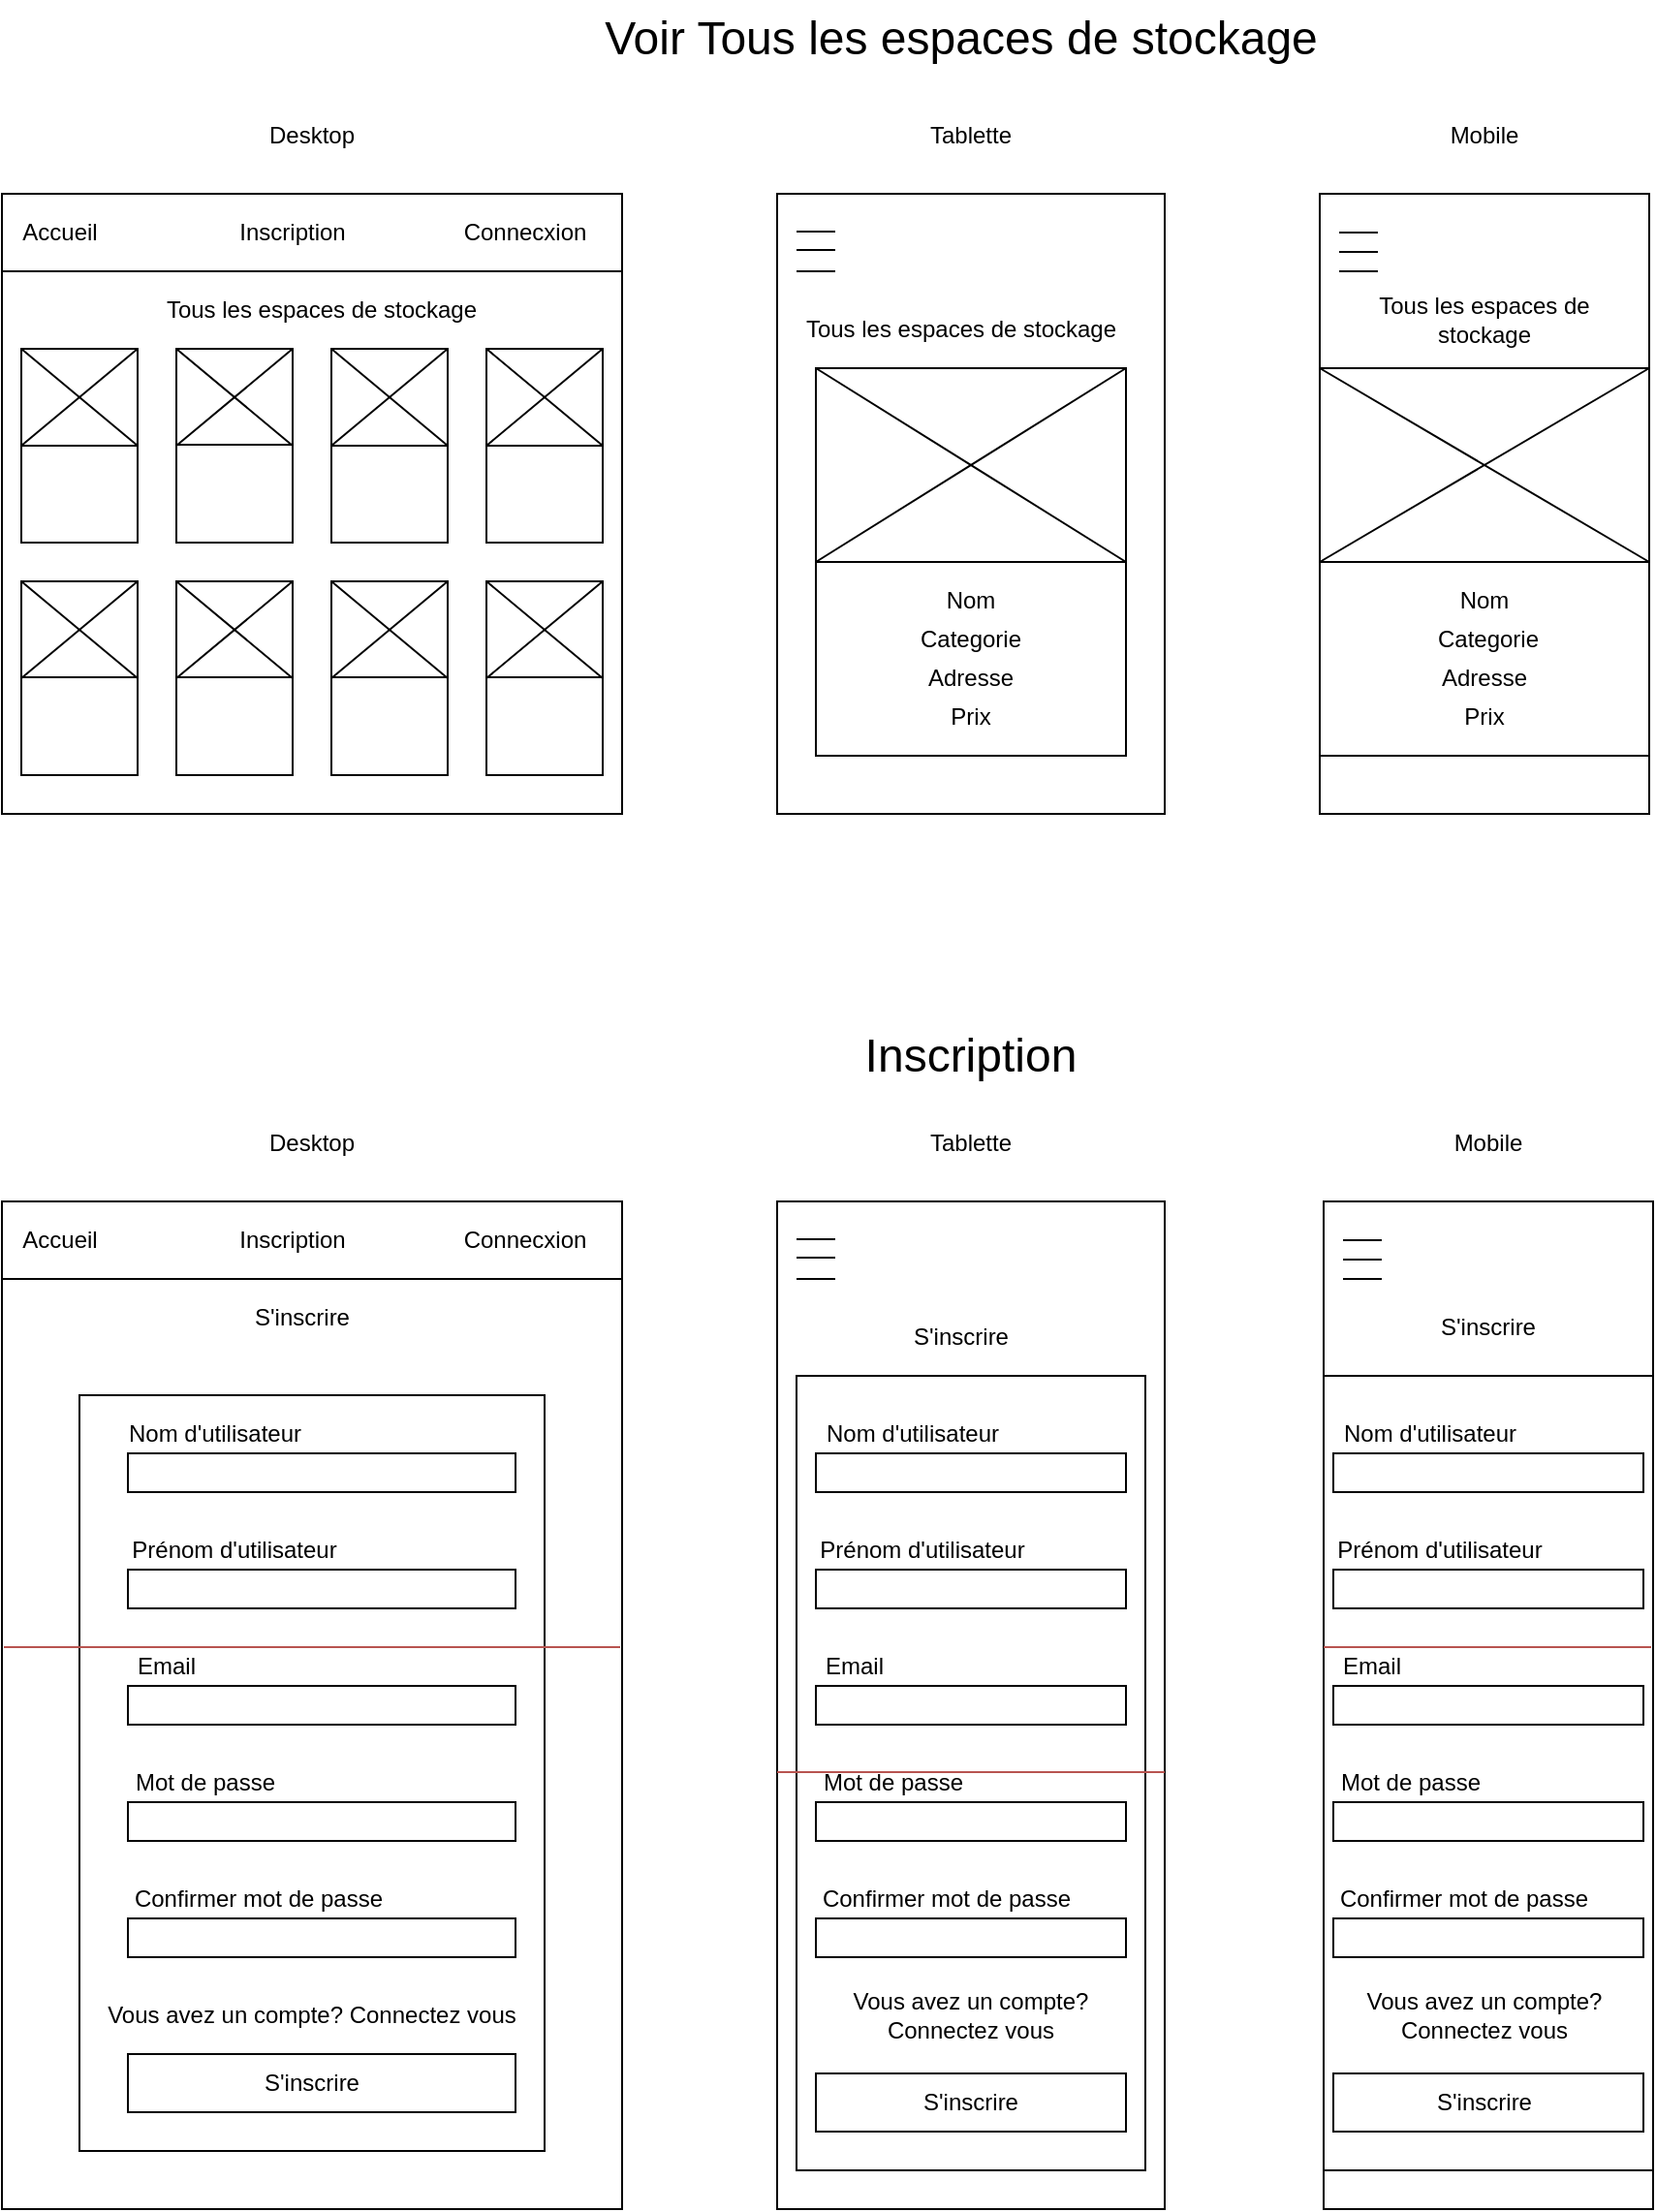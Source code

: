 <mxfile version="14.9.7" type="device"><diagram id="ITfgVAx5Jw8oI-rubMwz" name="Page-1"><mxGraphModel dx="1038" dy="579" grid="1" gridSize="10" guides="1" tooltips="1" connect="1" arrows="1" fold="1" page="1" pageScale="1" pageWidth="827" pageHeight="1169" math="0" shadow="0"><root><mxCell id="0"/><mxCell id="1" parent="0"/><mxCell id="cRR4_ABR_BJbogxCk9m0-15" value="&lt;font style=&quot;font-size: 24px&quot;&gt;Voir Tous les espaces de stockage&lt;/font&gt;" style="text;html=1;strokeColor=none;fillColor=none;align=center;verticalAlign=middle;whiteSpace=wrap;rounded=0;" parent="1" vertex="1"><mxGeometry x="310" y="20" width="450" height="40" as="geometry"/></mxCell><mxCell id="925eQyZt4iLvhRLu9Xix-1" value="" style="whiteSpace=wrap;html=1;aspect=fixed;" parent="1" vertex="1"><mxGeometry x="40" y="120" width="320" height="320" as="geometry"/></mxCell><mxCell id="925eQyZt4iLvhRLu9Xix-2" value="" style="rounded=0;whiteSpace=wrap;html=1;" parent="1" vertex="1"><mxGeometry x="40" y="120" width="320" height="40" as="geometry"/></mxCell><mxCell id="925eQyZt4iLvhRLu9Xix-3" value="Accueil" style="text;html=1;strokeColor=none;fillColor=none;align=center;verticalAlign=middle;whiteSpace=wrap;rounded=0;" parent="1" vertex="1"><mxGeometry x="50" y="130" width="40" height="20" as="geometry"/></mxCell><mxCell id="925eQyZt4iLvhRLu9Xix-4" value="Inscription" style="text;html=1;strokeColor=none;fillColor=none;align=center;verticalAlign=middle;whiteSpace=wrap;rounded=0;" parent="1" vertex="1"><mxGeometry x="170" y="130" width="40" height="20" as="geometry"/></mxCell><mxCell id="925eQyZt4iLvhRLu9Xix-5" value="Connecxion" style="text;html=1;strokeColor=none;fillColor=none;align=center;verticalAlign=middle;whiteSpace=wrap;rounded=0;" parent="1" vertex="1"><mxGeometry x="290" y="130" width="40" height="20" as="geometry"/></mxCell><mxCell id="925eQyZt4iLvhRLu9Xix-6" style="edgeStyle=orthogonalEdgeStyle;rounded=0;orthogonalLoop=1;jettySize=auto;html=1;exitX=0.5;exitY=1;exitDx=0;exitDy=0;" parent="1" source="925eQyZt4iLvhRLu9Xix-4" target="925eQyZt4iLvhRLu9Xix-4" edge="1"><mxGeometry relative="1" as="geometry"/></mxCell><mxCell id="925eQyZt4iLvhRLu9Xix-8" value="" style="rounded=0;whiteSpace=wrap;html=1;" parent="1" vertex="1"><mxGeometry x="50" y="200" width="60" height="100" as="geometry"/></mxCell><mxCell id="925eQyZt4iLvhRLu9Xix-9" value="" style="rounded=0;whiteSpace=wrap;html=1;" parent="1" vertex="1"><mxGeometry x="130" y="200" width="60" height="100" as="geometry"/></mxCell><mxCell id="925eQyZt4iLvhRLu9Xix-10" value="" style="rounded=0;whiteSpace=wrap;html=1;" parent="1" vertex="1"><mxGeometry x="210" y="200" width="60" height="100" as="geometry"/></mxCell><mxCell id="925eQyZt4iLvhRLu9Xix-11" value="" style="rounded=0;whiteSpace=wrap;html=1;" parent="1" vertex="1"><mxGeometry x="290" y="200" width="60" height="100" as="geometry"/></mxCell><mxCell id="925eQyZt4iLvhRLu9Xix-12" value="" style="rounded=0;whiteSpace=wrap;html=1;" parent="1" vertex="1"><mxGeometry x="130" y="320" width="60" height="100" as="geometry"/></mxCell><mxCell id="925eQyZt4iLvhRLu9Xix-13" value="" style="rounded=0;whiteSpace=wrap;html=1;" parent="1" vertex="1"><mxGeometry x="210" y="320" width="60" height="100" as="geometry"/></mxCell><mxCell id="925eQyZt4iLvhRLu9Xix-14" value="" style="rounded=0;whiteSpace=wrap;html=1;" parent="1" vertex="1"><mxGeometry x="290" y="320" width="60" height="100" as="geometry"/></mxCell><mxCell id="925eQyZt4iLvhRLu9Xix-15" value="" style="rounded=0;whiteSpace=wrap;html=1;" parent="1" vertex="1"><mxGeometry x="50" y="320" width="60" height="100" as="geometry"/></mxCell><mxCell id="925eQyZt4iLvhRLu9Xix-16" value="Tous les espaces de stockage" style="text;html=1;strokeColor=none;fillColor=none;align=center;verticalAlign=middle;whiteSpace=wrap;rounded=0;" parent="1" vertex="1"><mxGeometry x="120" y="170" width="170" height="20" as="geometry"/></mxCell><mxCell id="925eQyZt4iLvhRLu9Xix-17" value="" style="endArrow=none;html=1;entryX=0;entryY=0.5;entryDx=0;entryDy=0;exitX=1;exitY=0.5;exitDx=0;exitDy=0;" parent="1" source="925eQyZt4iLvhRLu9Xix-8" target="925eQyZt4iLvhRLu9Xix-8" edge="1"><mxGeometry width="50" height="50" relative="1" as="geometry"><mxPoint x="540" y="290" as="sourcePoint"/><mxPoint x="590" y="240" as="targetPoint"/></mxGeometry></mxCell><mxCell id="925eQyZt4iLvhRLu9Xix-19" value="" style="endArrow=none;html=1;entryX=0;entryY=0.5;entryDx=0;entryDy=0;exitX=1;exitY=0.5;exitDx=0;exitDy=0;" parent="1" edge="1"><mxGeometry width="50" height="50" relative="1" as="geometry"><mxPoint x="190" y="249.5" as="sourcePoint"/><mxPoint x="130" y="249.5" as="targetPoint"/></mxGeometry></mxCell><mxCell id="925eQyZt4iLvhRLu9Xix-20" value="" style="endArrow=none;html=1;entryX=0;entryY=0.5;entryDx=0;entryDy=0;exitX=1;exitY=0.5;exitDx=0;exitDy=0;" parent="1" edge="1"><mxGeometry width="50" height="50" relative="1" as="geometry"><mxPoint x="270" y="250" as="sourcePoint"/><mxPoint x="210" y="250" as="targetPoint"/><Array as="points"><mxPoint x="240" y="250"/></Array></mxGeometry></mxCell><mxCell id="925eQyZt4iLvhRLu9Xix-21" value="" style="endArrow=none;html=1;entryX=0;entryY=0.5;entryDx=0;entryDy=0;exitX=1;exitY=0.5;exitDx=0;exitDy=0;" parent="1" edge="1"><mxGeometry width="50" height="50" relative="1" as="geometry"><mxPoint x="350" y="250" as="sourcePoint"/><mxPoint x="290" y="250" as="targetPoint"/></mxGeometry></mxCell><mxCell id="925eQyZt4iLvhRLu9Xix-22" value="" style="endArrow=none;html=1;entryX=0;entryY=0.5;entryDx=0;entryDy=0;exitX=1;exitY=0.5;exitDx=0;exitDy=0;" parent="1" edge="1"><mxGeometry width="50" height="50" relative="1" as="geometry"><mxPoint x="110" y="369.5" as="sourcePoint"/><mxPoint x="50" y="369.5" as="targetPoint"/></mxGeometry></mxCell><mxCell id="925eQyZt4iLvhRLu9Xix-23" value="" style="endArrow=none;html=1;entryX=0;entryY=0.5;entryDx=0;entryDy=0;exitX=1;exitY=0.5;exitDx=0;exitDy=0;" parent="1" edge="1"><mxGeometry width="50" height="50" relative="1" as="geometry"><mxPoint x="270" y="369.5" as="sourcePoint"/><mxPoint x="210" y="369.5" as="targetPoint"/></mxGeometry></mxCell><mxCell id="925eQyZt4iLvhRLu9Xix-24" value="" style="endArrow=none;html=1;entryX=0;entryY=0.5;entryDx=0;entryDy=0;exitX=1;exitY=0.5;exitDx=0;exitDy=0;" parent="1" edge="1"><mxGeometry width="50" height="50" relative="1" as="geometry"><mxPoint x="190" y="369.5" as="sourcePoint"/><mxPoint x="130" y="369.5" as="targetPoint"/></mxGeometry></mxCell><mxCell id="925eQyZt4iLvhRLu9Xix-25" value="" style="endArrow=none;html=1;entryX=0;entryY=0.5;entryDx=0;entryDy=0;exitX=1;exitY=0.5;exitDx=0;exitDy=0;" parent="1" edge="1"><mxGeometry width="50" height="50" relative="1" as="geometry"><mxPoint x="350" y="369.5" as="sourcePoint"/><mxPoint x="290" y="369.5" as="targetPoint"/></mxGeometry></mxCell><mxCell id="925eQyZt4iLvhRLu9Xix-26" value="" style="endArrow=none;html=1;entryX=0;entryY=0;entryDx=0;entryDy=0;exitX=1;exitY=0.5;exitDx=0;exitDy=0;" parent="1" source="925eQyZt4iLvhRLu9Xix-8" target="925eQyZt4iLvhRLu9Xix-8" edge="1"><mxGeometry width="50" height="50" relative="1" as="geometry"><mxPoint x="540" y="290" as="sourcePoint"/><mxPoint x="590" y="240" as="targetPoint"/></mxGeometry></mxCell><mxCell id="925eQyZt4iLvhRLu9Xix-27" value="" style="endArrow=none;html=1;entryX=0;entryY=0;entryDx=0;entryDy=0;exitX=1;exitY=0.5;exitDx=0;exitDy=0;" parent="1" edge="1"><mxGeometry width="50" height="50" relative="1" as="geometry"><mxPoint x="110" y="370" as="sourcePoint"/><mxPoint x="50" y="320" as="targetPoint"/></mxGeometry></mxCell><mxCell id="925eQyZt4iLvhRLu9Xix-28" value="" style="endArrow=none;html=1;entryX=0;entryY=0;entryDx=0;entryDy=0;exitX=1;exitY=0.5;exitDx=0;exitDy=0;" parent="1" edge="1"><mxGeometry width="50" height="50" relative="1" as="geometry"><mxPoint x="190" y="370" as="sourcePoint"/><mxPoint x="130" y="320" as="targetPoint"/></mxGeometry></mxCell><mxCell id="925eQyZt4iLvhRLu9Xix-29" value="" style="endArrow=none;html=1;entryX=0;entryY=0;entryDx=0;entryDy=0;exitX=1;exitY=0.5;exitDx=0;exitDy=0;" parent="1" edge="1"><mxGeometry width="50" height="50" relative="1" as="geometry"><mxPoint x="270" y="370" as="sourcePoint"/><mxPoint x="210" y="320" as="targetPoint"/></mxGeometry></mxCell><mxCell id="925eQyZt4iLvhRLu9Xix-30" value="" style="endArrow=none;html=1;entryX=0;entryY=0;entryDx=0;entryDy=0;exitX=1;exitY=0.5;exitDx=0;exitDy=0;" parent="1" edge="1"><mxGeometry width="50" height="50" relative="1" as="geometry"><mxPoint x="350" y="370" as="sourcePoint"/><mxPoint x="290" y="320" as="targetPoint"/></mxGeometry></mxCell><mxCell id="925eQyZt4iLvhRLu9Xix-31" value="" style="endArrow=none;html=1;entryX=0;entryY=0;entryDx=0;entryDy=0;exitX=1;exitY=0.5;exitDx=0;exitDy=0;" parent="1" edge="1"><mxGeometry width="50" height="50" relative="1" as="geometry"><mxPoint x="190" y="250" as="sourcePoint"/><mxPoint x="130" y="200" as="targetPoint"/></mxGeometry></mxCell><mxCell id="925eQyZt4iLvhRLu9Xix-32" value="" style="endArrow=none;html=1;entryX=0;entryY=0;entryDx=0;entryDy=0;exitX=1;exitY=0.5;exitDx=0;exitDy=0;" parent="1" edge="1"><mxGeometry width="50" height="50" relative="1" as="geometry"><mxPoint x="270" y="250" as="sourcePoint"/><mxPoint x="210" y="200" as="targetPoint"/></mxGeometry></mxCell><mxCell id="925eQyZt4iLvhRLu9Xix-33" value="" style="endArrow=none;html=1;entryX=0;entryY=0;entryDx=0;entryDy=0;exitX=1;exitY=0.5;exitDx=0;exitDy=0;" parent="1" edge="1"><mxGeometry width="50" height="50" relative="1" as="geometry"><mxPoint x="350" y="250" as="sourcePoint"/><mxPoint x="290" y="200" as="targetPoint"/></mxGeometry></mxCell><mxCell id="925eQyZt4iLvhRLu9Xix-35" value="" style="endArrow=none;html=1;" parent="1" edge="1"><mxGeometry width="50" height="50" relative="1" as="geometry"><mxPoint x="50" y="250" as="sourcePoint"/><mxPoint x="110" y="200" as="targetPoint"/></mxGeometry></mxCell><mxCell id="925eQyZt4iLvhRLu9Xix-36" value="" style="endArrow=none;html=1;" parent="1" edge="1"><mxGeometry width="50" height="50" relative="1" as="geometry"><mxPoint x="50" y="370" as="sourcePoint"/><mxPoint x="110" y="320" as="targetPoint"/></mxGeometry></mxCell><mxCell id="925eQyZt4iLvhRLu9Xix-37" value="" style="endArrow=none;html=1;" parent="1" edge="1"><mxGeometry width="50" height="50" relative="1" as="geometry"><mxPoint x="130" y="250" as="sourcePoint"/><mxPoint x="190" y="200" as="targetPoint"/></mxGeometry></mxCell><mxCell id="925eQyZt4iLvhRLu9Xix-38" value="" style="endArrow=none;html=1;" parent="1" edge="1"><mxGeometry width="50" height="50" relative="1" as="geometry"><mxPoint x="130" y="370" as="sourcePoint"/><mxPoint x="190" y="320" as="targetPoint"/></mxGeometry></mxCell><mxCell id="925eQyZt4iLvhRLu9Xix-39" value="" style="endArrow=none;html=1;" parent="1" edge="1"><mxGeometry width="50" height="50" relative="1" as="geometry"><mxPoint x="210" y="250" as="sourcePoint"/><mxPoint x="270" y="200" as="targetPoint"/></mxGeometry></mxCell><mxCell id="925eQyZt4iLvhRLu9Xix-40" value="" style="endArrow=none;html=1;" parent="1" edge="1"><mxGeometry width="50" height="50" relative="1" as="geometry"><mxPoint x="290" y="250" as="sourcePoint"/><mxPoint x="350" y="200" as="targetPoint"/></mxGeometry></mxCell><mxCell id="925eQyZt4iLvhRLu9Xix-41" value="" style="endArrow=none;html=1;" parent="1" edge="1"><mxGeometry width="50" height="50" relative="1" as="geometry"><mxPoint x="290" y="370" as="sourcePoint"/><mxPoint x="350" y="320" as="targetPoint"/></mxGeometry></mxCell><mxCell id="925eQyZt4iLvhRLu9Xix-42" value="" style="endArrow=none;html=1;" parent="1" edge="1"><mxGeometry width="50" height="50" relative="1" as="geometry"><mxPoint x="210" y="370" as="sourcePoint"/><mxPoint x="270" y="320" as="targetPoint"/></mxGeometry></mxCell><mxCell id="925eQyZt4iLvhRLu9Xix-44" value="" style="rounded=0;whiteSpace=wrap;html=1;" parent="1" vertex="1"><mxGeometry x="440" y="120" width="200" height="320" as="geometry"/></mxCell><mxCell id="925eQyZt4iLvhRLu9Xix-45" value="Tous les espaces de stockage" style="text;html=1;strokeColor=none;fillColor=none;align=center;verticalAlign=middle;whiteSpace=wrap;rounded=0;" parent="1" vertex="1"><mxGeometry x="450" y="180" width="170" height="20" as="geometry"/></mxCell><mxCell id="925eQyZt4iLvhRLu9Xix-47" value="" style="endArrow=none;html=1;" parent="1" edge="1"><mxGeometry width="50" height="50" relative="1" as="geometry"><mxPoint x="450" y="139.5" as="sourcePoint"/><mxPoint x="470" y="139.5" as="targetPoint"/></mxGeometry></mxCell><mxCell id="925eQyZt4iLvhRLu9Xix-48" value="" style="endArrow=none;html=1;" parent="1" edge="1"><mxGeometry width="50" height="50" relative="1" as="geometry"><mxPoint x="450" y="149" as="sourcePoint"/><mxPoint x="470" y="149" as="targetPoint"/></mxGeometry></mxCell><mxCell id="925eQyZt4iLvhRLu9Xix-49" value="" style="endArrow=none;html=1;" parent="1" edge="1"><mxGeometry width="50" height="50" relative="1" as="geometry"><mxPoint x="450" y="160" as="sourcePoint"/><mxPoint x="470" y="160" as="targetPoint"/></mxGeometry></mxCell><mxCell id="925eQyZt4iLvhRLu9Xix-50" value="" style="rounded=0;whiteSpace=wrap;html=1;" parent="1" vertex="1"><mxGeometry x="460" y="210" width="160" height="200" as="geometry"/></mxCell><mxCell id="925eQyZt4iLvhRLu9Xix-51" value="" style="endArrow=none;html=1;exitX=0;exitY=0.5;exitDx=0;exitDy=0;entryX=1;entryY=0.5;entryDx=0;entryDy=0;" parent="1" source="925eQyZt4iLvhRLu9Xix-50" target="925eQyZt4iLvhRLu9Xix-50" edge="1"><mxGeometry width="50" height="50" relative="1" as="geometry"><mxPoint x="540" y="290" as="sourcePoint"/><mxPoint x="590" y="240" as="targetPoint"/></mxGeometry></mxCell><mxCell id="925eQyZt4iLvhRLu9Xix-52" value="" style="endArrow=none;html=1;exitX=0;exitY=0.5;exitDx=0;exitDy=0;entryX=1;entryY=0;entryDx=0;entryDy=0;" parent="1" source="925eQyZt4iLvhRLu9Xix-50" target="925eQyZt4iLvhRLu9Xix-50" edge="1"><mxGeometry width="50" height="50" relative="1" as="geometry"><mxPoint x="470" y="320" as="sourcePoint"/><mxPoint x="630" y="320" as="targetPoint"/></mxGeometry></mxCell><mxCell id="925eQyZt4iLvhRLu9Xix-53" value="" style="endArrow=none;html=1;entryX=0;entryY=0;entryDx=0;entryDy=0;" parent="1" target="925eQyZt4iLvhRLu9Xix-50" edge="1"><mxGeometry width="50" height="50" relative="1" as="geometry"><mxPoint x="620" y="310" as="sourcePoint"/><mxPoint x="630" y="220" as="targetPoint"/></mxGeometry></mxCell><mxCell id="925eQyZt4iLvhRLu9Xix-64" value="" style="rounded=0;whiteSpace=wrap;html=1;" parent="1" vertex="1"><mxGeometry x="720" y="120" width="170" height="320" as="geometry"/></mxCell><mxCell id="925eQyZt4iLvhRLu9Xix-65" value="" style="endArrow=none;html=1;" parent="1" edge="1"><mxGeometry width="50" height="50" relative="1" as="geometry"><mxPoint x="730" y="140" as="sourcePoint"/><mxPoint x="750" y="140" as="targetPoint"/></mxGeometry></mxCell><mxCell id="925eQyZt4iLvhRLu9Xix-66" value="" style="endArrow=none;html=1;" parent="1" edge="1"><mxGeometry width="50" height="50" relative="1" as="geometry"><mxPoint x="730" y="150" as="sourcePoint"/><mxPoint x="750" y="150" as="targetPoint"/></mxGeometry></mxCell><mxCell id="925eQyZt4iLvhRLu9Xix-67" value="" style="endArrow=none;html=1;" parent="1" edge="1"><mxGeometry width="50" height="50" relative="1" as="geometry"><mxPoint x="730" y="160" as="sourcePoint"/><mxPoint x="750" y="160" as="targetPoint"/></mxGeometry></mxCell><mxCell id="925eQyZt4iLvhRLu9Xix-68" value="Tous les espaces de stockage" style="text;html=1;strokeColor=none;fillColor=none;align=center;verticalAlign=middle;whiteSpace=wrap;rounded=0;" parent="1" vertex="1"><mxGeometry x="735" y="175" width="140" height="20" as="geometry"/></mxCell><mxCell id="925eQyZt4iLvhRLu9Xix-69" value="" style="rounded=0;whiteSpace=wrap;html=1;" parent="1" vertex="1"><mxGeometry x="720" y="210" width="170" height="200" as="geometry"/></mxCell><mxCell id="925eQyZt4iLvhRLu9Xix-70" value="" style="endArrow=none;html=1;entryX=0;entryY=0.5;entryDx=0;entryDy=0;exitX=1;exitY=0.5;exitDx=0;exitDy=0;" parent="1" source="925eQyZt4iLvhRLu9Xix-69" target="925eQyZt4iLvhRLu9Xix-69" edge="1"><mxGeometry width="50" height="50" relative="1" as="geometry"><mxPoint x="1220" y="320" as="sourcePoint"/><mxPoint x="1270" y="270" as="targetPoint"/></mxGeometry></mxCell><mxCell id="925eQyZt4iLvhRLu9Xix-71" value="" style="endArrow=none;html=1;entryX=0;entryY=0;entryDx=0;entryDy=0;exitX=1;exitY=0.5;exitDx=0;exitDy=0;" parent="1" source="925eQyZt4iLvhRLu9Xix-69" target="925eQyZt4iLvhRLu9Xix-69" edge="1"><mxGeometry width="50" height="50" relative="1" as="geometry"><mxPoint x="1220" y="320" as="sourcePoint"/><mxPoint x="1270" y="270" as="targetPoint"/></mxGeometry></mxCell><mxCell id="925eQyZt4iLvhRLu9Xix-72" value="" style="endArrow=none;html=1;entryX=1;entryY=0;entryDx=0;entryDy=0;exitX=0;exitY=0.5;exitDx=0;exitDy=0;" parent="1" source="925eQyZt4iLvhRLu9Xix-69" target="925eQyZt4iLvhRLu9Xix-69" edge="1"><mxGeometry width="50" height="50" relative="1" as="geometry"><mxPoint x="1220" y="320" as="sourcePoint"/><mxPoint x="1270" y="270" as="targetPoint"/></mxGeometry></mxCell><mxCell id="925eQyZt4iLvhRLu9Xix-73" value="Nom" style="text;html=1;strokeColor=none;fillColor=none;align=center;verticalAlign=middle;whiteSpace=wrap;rounded=0;" parent="1" vertex="1"><mxGeometry x="785" y="320" width="40" height="20" as="geometry"/></mxCell><mxCell id="925eQyZt4iLvhRLu9Xix-74" value="Categorie" style="text;html=1;strokeColor=none;fillColor=none;align=center;verticalAlign=middle;whiteSpace=wrap;rounded=0;" parent="1" vertex="1"><mxGeometry x="787" y="340" width="40" height="20" as="geometry"/></mxCell><mxCell id="925eQyZt4iLvhRLu9Xix-75" value="Adresse" style="text;html=1;strokeColor=none;fillColor=none;align=center;verticalAlign=middle;whiteSpace=wrap;rounded=0;" parent="1" vertex="1"><mxGeometry x="775" y="360" width="60" height="20" as="geometry"/></mxCell><mxCell id="925eQyZt4iLvhRLu9Xix-76" value="Prix" style="text;html=1;strokeColor=none;fillColor=none;align=center;verticalAlign=middle;whiteSpace=wrap;rounded=0;" parent="1" vertex="1"><mxGeometry x="785" y="380" width="40" height="20" as="geometry"/></mxCell><mxCell id="925eQyZt4iLvhRLu9Xix-77" value="Nom" style="text;html=1;strokeColor=none;fillColor=none;align=center;verticalAlign=middle;whiteSpace=wrap;rounded=0;" parent="1" vertex="1"><mxGeometry x="520" y="320" width="40" height="20" as="geometry"/></mxCell><mxCell id="925eQyZt4iLvhRLu9Xix-79" value="Categorie" style="text;html=1;strokeColor=none;fillColor=none;align=center;verticalAlign=middle;whiteSpace=wrap;rounded=0;" parent="1" vertex="1"><mxGeometry x="520" y="340" width="40" height="20" as="geometry"/></mxCell><mxCell id="925eQyZt4iLvhRLu9Xix-80" value="Adresse" style="text;html=1;strokeColor=none;fillColor=none;align=center;verticalAlign=middle;whiteSpace=wrap;rounded=0;" parent="1" vertex="1"><mxGeometry x="510" y="360" width="60" height="20" as="geometry"/></mxCell><mxCell id="925eQyZt4iLvhRLu9Xix-81" value="Prix" style="text;html=1;strokeColor=none;fillColor=none;align=center;verticalAlign=middle;whiteSpace=wrap;rounded=0;" parent="1" vertex="1"><mxGeometry x="520" y="380" width="40" height="20" as="geometry"/></mxCell><mxCell id="925eQyZt4iLvhRLu9Xix-82" value="Desktop" style="text;html=1;strokeColor=none;fillColor=none;align=center;verticalAlign=middle;whiteSpace=wrap;rounded=0;" parent="1" vertex="1"><mxGeometry x="180" y="80" width="40" height="20" as="geometry"/></mxCell><mxCell id="925eQyZt4iLvhRLu9Xix-83" value="Tablette" style="text;html=1;strokeColor=none;fillColor=none;align=center;verticalAlign=middle;whiteSpace=wrap;rounded=0;" parent="1" vertex="1"><mxGeometry x="520" y="80" width="40" height="20" as="geometry"/></mxCell><mxCell id="925eQyZt4iLvhRLu9Xix-84" value="Mobile" style="text;html=1;strokeColor=none;fillColor=none;align=center;verticalAlign=middle;whiteSpace=wrap;rounded=0;" parent="1" vertex="1"><mxGeometry x="785" y="80" width="40" height="20" as="geometry"/></mxCell><mxCell id="925eQyZt4iLvhRLu9Xix-124" value="Desktop" style="text;html=1;strokeColor=none;fillColor=none;align=center;verticalAlign=middle;whiteSpace=wrap;rounded=0;" parent="1" vertex="1"><mxGeometry x="180" y="600" width="40" height="20" as="geometry"/></mxCell><mxCell id="925eQyZt4iLvhRLu9Xix-125" value="&lt;font style=&quot;font-size: 24px&quot;&gt;Inscription&lt;/font&gt;" style="text;html=1;strokeColor=none;fillColor=none;align=center;verticalAlign=middle;whiteSpace=wrap;rounded=0;" parent="1" vertex="1"><mxGeometry x="315" y="545" width="450" height="40" as="geometry"/></mxCell><mxCell id="925eQyZt4iLvhRLu9Xix-126" value="" style="rounded=0;whiteSpace=wrap;html=1;" parent="1" vertex="1"><mxGeometry x="40" y="640" width="320" height="520" as="geometry"/></mxCell><mxCell id="925eQyZt4iLvhRLu9Xix-127" value="" style="rounded=0;whiteSpace=wrap;html=1;" parent="1" vertex="1"><mxGeometry x="40" y="640" width="320" height="40" as="geometry"/></mxCell><mxCell id="925eQyZt4iLvhRLu9Xix-128" value="Accueil" style="text;html=1;strokeColor=none;fillColor=none;align=center;verticalAlign=middle;whiteSpace=wrap;rounded=0;" parent="1" vertex="1"><mxGeometry x="50" y="650" width="40" height="20" as="geometry"/></mxCell><mxCell id="925eQyZt4iLvhRLu9Xix-129" value="Inscription" style="text;html=1;strokeColor=none;fillColor=none;align=center;verticalAlign=middle;whiteSpace=wrap;rounded=0;" parent="1" vertex="1"><mxGeometry x="170" y="650" width="40" height="20" as="geometry"/></mxCell><mxCell id="925eQyZt4iLvhRLu9Xix-130" value="Connecxion" style="text;html=1;strokeColor=none;fillColor=none;align=center;verticalAlign=middle;whiteSpace=wrap;rounded=0;" parent="1" vertex="1"><mxGeometry x="290" y="650" width="40" height="20" as="geometry"/></mxCell><mxCell id="925eQyZt4iLvhRLu9Xix-131" style="edgeStyle=orthogonalEdgeStyle;rounded=0;orthogonalLoop=1;jettySize=auto;html=1;exitX=0.5;exitY=1;exitDx=0;exitDy=0;" parent="1" source="925eQyZt4iLvhRLu9Xix-129" target="925eQyZt4iLvhRLu9Xix-129" edge="1"><mxGeometry relative="1" as="geometry"/></mxCell><mxCell id="925eQyZt4iLvhRLu9Xix-132" value="S'inscrire" style="text;html=1;strokeColor=none;fillColor=none;align=center;verticalAlign=middle;whiteSpace=wrap;rounded=0;" parent="1" vertex="1"><mxGeometry x="110" y="690" width="170" height="20" as="geometry"/></mxCell><mxCell id="925eQyZt4iLvhRLu9Xix-133" value="" style="rounded=0;whiteSpace=wrap;html=1;" parent="1" vertex="1"><mxGeometry x="80" y="740" width="240" height="390" as="geometry"/></mxCell><mxCell id="925eQyZt4iLvhRLu9Xix-134" value="Nom d'utilisateur" style="text;html=1;strokeColor=none;fillColor=none;align=center;verticalAlign=middle;whiteSpace=wrap;rounded=0;" parent="1" vertex="1"><mxGeometry x="100" y="750" width="100" height="20" as="geometry"/></mxCell><mxCell id="925eQyZt4iLvhRLu9Xix-135" value="" style="rounded=0;whiteSpace=wrap;html=1;" parent="1" vertex="1"><mxGeometry x="105" y="770" width="200" height="20" as="geometry"/></mxCell><mxCell id="925eQyZt4iLvhRLu9Xix-136" value="Prénom d'utilisateur" style="text;html=1;strokeColor=none;fillColor=none;align=center;verticalAlign=middle;whiteSpace=wrap;rounded=0;" parent="1" vertex="1"><mxGeometry x="105" y="810" width="110" height="20" as="geometry"/></mxCell><mxCell id="925eQyZt4iLvhRLu9Xix-137" value="" style="rounded=0;whiteSpace=wrap;html=1;" parent="1" vertex="1"><mxGeometry x="105" y="830" width="200" height="20" as="geometry"/></mxCell><mxCell id="925eQyZt4iLvhRLu9Xix-138" value="Email" style="text;html=1;strokeColor=none;fillColor=none;align=center;verticalAlign=middle;whiteSpace=wrap;rounded=0;" parent="1" vertex="1"><mxGeometry x="105" y="870" width="40" height="20" as="geometry"/></mxCell><mxCell id="925eQyZt4iLvhRLu9Xix-139" value="" style="rounded=0;whiteSpace=wrap;html=1;" parent="1" vertex="1"><mxGeometry x="105" y="890" width="200" height="20" as="geometry"/></mxCell><mxCell id="925eQyZt4iLvhRLu9Xix-141" value="Mot de passe" style="text;html=1;strokeColor=none;fillColor=none;align=center;verticalAlign=middle;whiteSpace=wrap;rounded=0;" parent="1" vertex="1"><mxGeometry x="105" y="930" width="80" height="20" as="geometry"/></mxCell><mxCell id="925eQyZt4iLvhRLu9Xix-142" value="" style="rounded=0;whiteSpace=wrap;html=1;" parent="1" vertex="1"><mxGeometry x="105" y="950" width="200" height="20" as="geometry"/></mxCell><mxCell id="925eQyZt4iLvhRLu9Xix-143" value="Confirmer mot de passe" style="text;html=1;strokeColor=none;fillColor=none;align=center;verticalAlign=middle;whiteSpace=wrap;rounded=0;" parent="1" vertex="1"><mxGeometry x="105" y="990" width="135" height="20" as="geometry"/></mxCell><mxCell id="925eQyZt4iLvhRLu9Xix-144" value="" style="rounded=0;whiteSpace=wrap;html=1;" parent="1" vertex="1"><mxGeometry x="105" y="1010" width="200" height="20" as="geometry"/></mxCell><mxCell id="925eQyZt4iLvhRLu9Xix-145" value="Vous avez un compte? Connectez vous" style="text;html=1;strokeColor=none;fillColor=none;align=center;verticalAlign=middle;whiteSpace=wrap;rounded=0;" parent="1" vertex="1"><mxGeometry x="90" y="1050" width="220" height="20" as="geometry"/></mxCell><mxCell id="925eQyZt4iLvhRLu9Xix-146" value="" style="rounded=0;whiteSpace=wrap;html=1;" parent="1" vertex="1"><mxGeometry x="105" y="1080" width="200" height="30" as="geometry"/></mxCell><mxCell id="925eQyZt4iLvhRLu9Xix-148" value="S'inscrire" style="text;html=1;strokeColor=none;fillColor=none;align=center;verticalAlign=middle;whiteSpace=wrap;rounded=0;" parent="1" vertex="1"><mxGeometry x="115" y="1085" width="170" height="20" as="geometry"/></mxCell><mxCell id="925eQyZt4iLvhRLu9Xix-149" value="" style="rounded=0;whiteSpace=wrap;html=1;" parent="1" vertex="1"><mxGeometry x="440" y="640" width="200" height="520" as="geometry"/></mxCell><mxCell id="925eQyZt4iLvhRLu9Xix-150" value="S'inscrire" style="text;html=1;strokeColor=none;fillColor=none;align=center;verticalAlign=middle;whiteSpace=wrap;rounded=0;" parent="1" vertex="1"><mxGeometry x="450" y="700" width="170" height="20" as="geometry"/></mxCell><mxCell id="925eQyZt4iLvhRLu9Xix-151" value="" style="endArrow=none;html=1;" parent="1" edge="1"><mxGeometry width="50" height="50" relative="1" as="geometry"><mxPoint x="450" y="659.5" as="sourcePoint"/><mxPoint x="470" y="659.5" as="targetPoint"/></mxGeometry></mxCell><mxCell id="925eQyZt4iLvhRLu9Xix-152" value="" style="endArrow=none;html=1;" parent="1" edge="1"><mxGeometry width="50" height="50" relative="1" as="geometry"><mxPoint x="450" y="669" as="sourcePoint"/><mxPoint x="470" y="669" as="targetPoint"/></mxGeometry></mxCell><mxCell id="925eQyZt4iLvhRLu9Xix-153" value="" style="endArrow=none;html=1;" parent="1" edge="1"><mxGeometry width="50" height="50" relative="1" as="geometry"><mxPoint x="450" y="680" as="sourcePoint"/><mxPoint x="470" y="680" as="targetPoint"/></mxGeometry></mxCell><mxCell id="925eQyZt4iLvhRLu9Xix-154" value="" style="rounded=0;whiteSpace=wrap;html=1;" parent="1" vertex="1"><mxGeometry x="450" y="730" width="180" height="410" as="geometry"/></mxCell><mxCell id="925eQyZt4iLvhRLu9Xix-162" value="Tablette" style="text;html=1;strokeColor=none;fillColor=none;align=center;verticalAlign=middle;whiteSpace=wrap;rounded=0;" parent="1" vertex="1"><mxGeometry x="520" y="600" width="40" height="20" as="geometry"/></mxCell><mxCell id="925eQyZt4iLvhRLu9Xix-163" value="Nom d'utilisateur" style="text;html=1;strokeColor=none;fillColor=none;align=center;verticalAlign=middle;whiteSpace=wrap;rounded=0;" parent="1" vertex="1"><mxGeometry x="460" y="750" width="100" height="20" as="geometry"/></mxCell><mxCell id="925eQyZt4iLvhRLu9Xix-164" value="" style="rounded=0;whiteSpace=wrap;html=1;" parent="1" vertex="1"><mxGeometry x="460" y="770" width="160" height="20" as="geometry"/></mxCell><mxCell id="925eQyZt4iLvhRLu9Xix-165" value="Prénom d'utilisateur" style="text;html=1;strokeColor=none;fillColor=none;align=center;verticalAlign=middle;whiteSpace=wrap;rounded=0;" parent="1" vertex="1"><mxGeometry x="460" y="810" width="110" height="20" as="geometry"/></mxCell><mxCell id="925eQyZt4iLvhRLu9Xix-166" value="" style="rounded=0;whiteSpace=wrap;html=1;" parent="1" vertex="1"><mxGeometry x="460" y="830" width="160" height="20" as="geometry"/></mxCell><mxCell id="925eQyZt4iLvhRLu9Xix-167" value="Email" style="text;html=1;strokeColor=none;fillColor=none;align=center;verticalAlign=middle;whiteSpace=wrap;rounded=0;" parent="1" vertex="1"><mxGeometry x="460" y="870" width="40" height="20" as="geometry"/></mxCell><mxCell id="925eQyZt4iLvhRLu9Xix-168" value="" style="rounded=0;whiteSpace=wrap;html=1;" parent="1" vertex="1"><mxGeometry x="460" y="890" width="160" height="20" as="geometry"/></mxCell><mxCell id="925eQyZt4iLvhRLu9Xix-169" value="Mot de passe" style="text;html=1;strokeColor=none;fillColor=none;align=center;verticalAlign=middle;whiteSpace=wrap;rounded=0;" parent="1" vertex="1"><mxGeometry x="460" y="930" width="80" height="20" as="geometry"/></mxCell><mxCell id="925eQyZt4iLvhRLu9Xix-170" value="" style="rounded=0;whiteSpace=wrap;html=1;" parent="1" vertex="1"><mxGeometry x="460" y="950" width="160" height="20" as="geometry"/></mxCell><mxCell id="925eQyZt4iLvhRLu9Xix-171" value="Confirmer mot de passe" style="text;html=1;strokeColor=none;fillColor=none;align=center;verticalAlign=middle;whiteSpace=wrap;rounded=0;" parent="1" vertex="1"><mxGeometry x="460" y="990" width="135" height="20" as="geometry"/></mxCell><mxCell id="925eQyZt4iLvhRLu9Xix-172" value="" style="rounded=0;whiteSpace=wrap;html=1;" parent="1" vertex="1"><mxGeometry x="460" y="1010" width="160" height="20" as="geometry"/></mxCell><mxCell id="925eQyZt4iLvhRLu9Xix-173" value="Vous avez un compte? Connectez vous" style="text;html=1;strokeColor=none;fillColor=none;align=center;verticalAlign=middle;whiteSpace=wrap;rounded=0;" parent="1" vertex="1"><mxGeometry x="460" y="1050" width="160" height="20" as="geometry"/></mxCell><mxCell id="925eQyZt4iLvhRLu9Xix-174" value="" style="rounded=0;whiteSpace=wrap;html=1;" parent="1" vertex="1"><mxGeometry x="460" y="1090" width="160" height="30" as="geometry"/></mxCell><mxCell id="925eQyZt4iLvhRLu9Xix-175" value="S'inscrire" style="text;html=1;strokeColor=none;fillColor=none;align=center;verticalAlign=middle;whiteSpace=wrap;rounded=0;" parent="1" vertex="1"><mxGeometry x="455" y="1095" width="170" height="20" as="geometry"/></mxCell><mxCell id="925eQyZt4iLvhRLu9Xix-176" value="" style="rounded=0;whiteSpace=wrap;html=1;" parent="1" vertex="1"><mxGeometry x="722" y="640" width="170" height="520" as="geometry"/></mxCell><mxCell id="925eQyZt4iLvhRLu9Xix-177" value="" style="endArrow=none;html=1;" parent="1" edge="1"><mxGeometry width="50" height="50" relative="1" as="geometry"><mxPoint x="732" y="660" as="sourcePoint"/><mxPoint x="752" y="660" as="targetPoint"/></mxGeometry></mxCell><mxCell id="925eQyZt4iLvhRLu9Xix-178" value="" style="endArrow=none;html=1;" parent="1" edge="1"><mxGeometry width="50" height="50" relative="1" as="geometry"><mxPoint x="732" y="670" as="sourcePoint"/><mxPoint x="752" y="670" as="targetPoint"/></mxGeometry></mxCell><mxCell id="925eQyZt4iLvhRLu9Xix-179" value="" style="endArrow=none;html=1;" parent="1" edge="1"><mxGeometry width="50" height="50" relative="1" as="geometry"><mxPoint x="732" y="680" as="sourcePoint"/><mxPoint x="752" y="680" as="targetPoint"/></mxGeometry></mxCell><mxCell id="925eQyZt4iLvhRLu9Xix-180" value="S'inscrire" style="text;html=1;strokeColor=none;fillColor=none;align=center;verticalAlign=middle;whiteSpace=wrap;rounded=0;" parent="1" vertex="1"><mxGeometry x="737" y="695" width="140" height="20" as="geometry"/></mxCell><mxCell id="925eQyZt4iLvhRLu9Xix-181" value="" style="rounded=0;whiteSpace=wrap;html=1;" parent="1" vertex="1"><mxGeometry x="722" y="730" width="170" height="410" as="geometry"/></mxCell><mxCell id="925eQyZt4iLvhRLu9Xix-189" value="Mobile" style="text;html=1;strokeColor=none;fillColor=none;align=center;verticalAlign=middle;whiteSpace=wrap;rounded=0;" parent="1" vertex="1"><mxGeometry x="787" y="600" width="40" height="20" as="geometry"/></mxCell><mxCell id="925eQyZt4iLvhRLu9Xix-190" value="Nom d'utilisateur" style="text;html=1;strokeColor=none;fillColor=none;align=center;verticalAlign=middle;whiteSpace=wrap;rounded=0;" parent="1" vertex="1"><mxGeometry x="727" y="750" width="100" height="20" as="geometry"/></mxCell><mxCell id="925eQyZt4iLvhRLu9Xix-191" value="" style="rounded=0;whiteSpace=wrap;html=1;" parent="1" vertex="1"><mxGeometry x="727" y="770" width="160" height="20" as="geometry"/></mxCell><mxCell id="925eQyZt4iLvhRLu9Xix-192" value="Prénom d'utilisateur" style="text;html=1;strokeColor=none;fillColor=none;align=center;verticalAlign=middle;whiteSpace=wrap;rounded=0;" parent="1" vertex="1"><mxGeometry x="727" y="810" width="110" height="20" as="geometry"/></mxCell><mxCell id="925eQyZt4iLvhRLu9Xix-193" value="" style="rounded=0;whiteSpace=wrap;html=1;" parent="1" vertex="1"><mxGeometry x="727" y="830" width="160" height="20" as="geometry"/></mxCell><mxCell id="925eQyZt4iLvhRLu9Xix-194" value="Email" style="text;html=1;strokeColor=none;fillColor=none;align=center;verticalAlign=middle;whiteSpace=wrap;rounded=0;" parent="1" vertex="1"><mxGeometry x="727" y="870" width="40" height="20" as="geometry"/></mxCell><mxCell id="925eQyZt4iLvhRLu9Xix-195" value="" style="rounded=0;whiteSpace=wrap;html=1;" parent="1" vertex="1"><mxGeometry x="727" y="890" width="160" height="20" as="geometry"/></mxCell><mxCell id="925eQyZt4iLvhRLu9Xix-196" value="Mot de passe" style="text;html=1;strokeColor=none;fillColor=none;align=center;verticalAlign=middle;whiteSpace=wrap;rounded=0;" parent="1" vertex="1"><mxGeometry x="727" y="930" width="80" height="20" as="geometry"/></mxCell><mxCell id="925eQyZt4iLvhRLu9Xix-198" value="" style="rounded=0;whiteSpace=wrap;html=1;" parent="1" vertex="1"><mxGeometry x="727" y="950" width="160" height="20" as="geometry"/></mxCell><mxCell id="925eQyZt4iLvhRLu9Xix-199" value="Confirmer mot de passe" style="text;html=1;strokeColor=none;fillColor=none;align=center;verticalAlign=middle;whiteSpace=wrap;rounded=0;" parent="1" vertex="1"><mxGeometry x="727" y="990" width="135" height="20" as="geometry"/></mxCell><mxCell id="925eQyZt4iLvhRLu9Xix-200" value="" style="rounded=0;whiteSpace=wrap;html=1;" parent="1" vertex="1"><mxGeometry x="727" y="1010" width="160" height="20" as="geometry"/></mxCell><mxCell id="925eQyZt4iLvhRLu9Xix-201" value="Vous avez un compte? Connectez vous" style="text;html=1;strokeColor=none;fillColor=none;align=center;verticalAlign=middle;whiteSpace=wrap;rounded=0;" parent="1" vertex="1"><mxGeometry x="725" y="1050" width="160" height="20" as="geometry"/></mxCell><mxCell id="925eQyZt4iLvhRLu9Xix-202" value="" style="rounded=0;whiteSpace=wrap;html=1;" parent="1" vertex="1"><mxGeometry x="727" y="1090" width="160" height="30" as="geometry"/></mxCell><mxCell id="925eQyZt4iLvhRLu9Xix-203" value="S'inscrire" style="text;html=1;strokeColor=none;fillColor=none;align=center;verticalAlign=middle;whiteSpace=wrap;rounded=0;" parent="1" vertex="1"><mxGeometry x="754" y="1095" width="102" height="20" as="geometry"/></mxCell><mxCell id="3gUNxznZnnEzxGpy1wbo-2" value="" style="endArrow=none;html=1;fillColor=#f8cecc;strokeColor=#b85450;" edge="1" parent="1"><mxGeometry width="50" height="50" relative="1" as="geometry"><mxPoint x="41" y="870" as="sourcePoint"/><mxPoint x="359" y="870" as="targetPoint"/></mxGeometry></mxCell><mxCell id="3gUNxznZnnEzxGpy1wbo-3" value="" style="endArrow=none;html=1;fillColor=#f8cecc;strokeColor=#b85450;" edge="1" parent="1"><mxGeometry width="50" height="50" relative="1" as="geometry"><mxPoint x="440" y="934.5" as="sourcePoint"/><mxPoint x="640" y="934.5" as="targetPoint"/></mxGeometry></mxCell><mxCell id="3gUNxznZnnEzxGpy1wbo-4" value="" style="endArrow=none;html=1;fillColor=#f8cecc;strokeColor=#b85450;" edge="1" parent="1"><mxGeometry width="50" height="50" relative="1" as="geometry"><mxPoint x="722" y="870" as="sourcePoint"/><mxPoint x="891" y="870" as="targetPoint"/></mxGeometry></mxCell></root></mxGraphModel></diagram></mxfile>